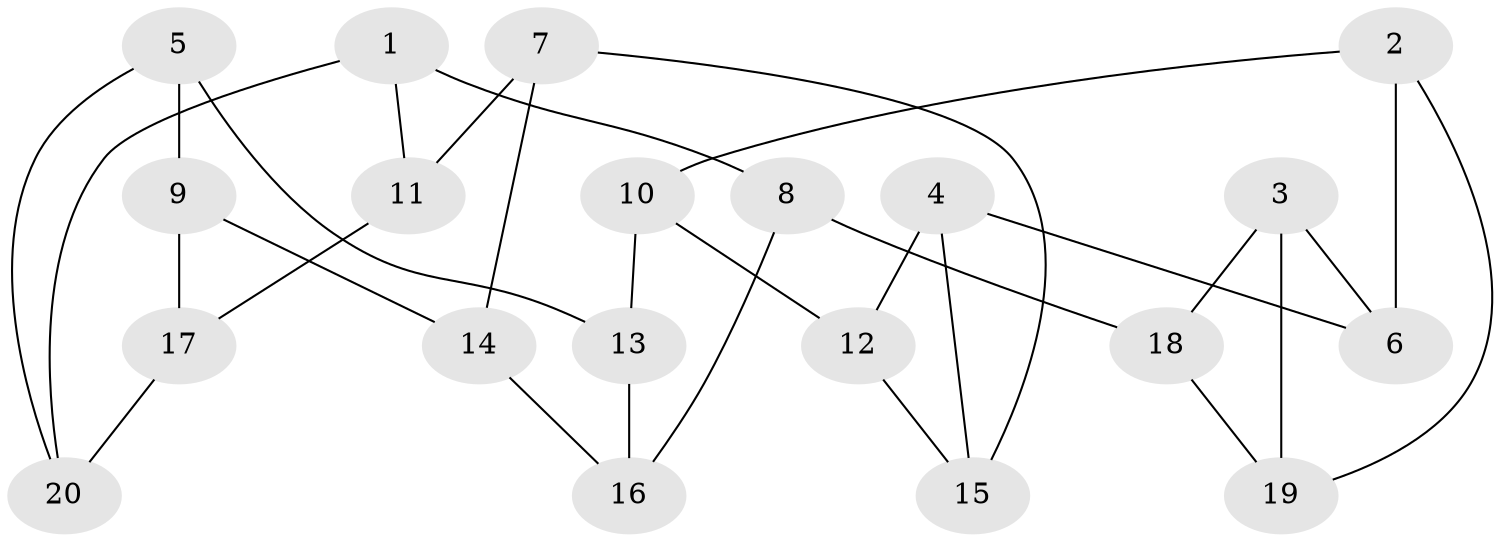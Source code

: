 // Generated by graph-tools (version 1.1) at 2025/46/02/15/25 05:46:28]
// undirected, 20 vertices, 30 edges
graph export_dot {
graph [start="1"]
  node [color=gray90,style=filled];
  1;
  2;
  3;
  4;
  5;
  6;
  7;
  8;
  9;
  10;
  11;
  12;
  13;
  14;
  15;
  16;
  17;
  18;
  19;
  20;
  1 -- 11;
  1 -- 20;
  1 -- 8;
  2 -- 10;
  2 -- 19;
  2 -- 6;
  3 -- 6;
  3 -- 18;
  3 -- 19;
  4 -- 6;
  4 -- 15;
  4 -- 12;
  5 -- 20;
  5 -- 9;
  5 -- 13;
  7 -- 11;
  7 -- 15;
  7 -- 14;
  8 -- 16;
  8 -- 18;
  9 -- 14;
  9 -- 17;
  10 -- 12;
  10 -- 13;
  11 -- 17;
  12 -- 15;
  13 -- 16;
  14 -- 16;
  17 -- 20;
  18 -- 19;
}
